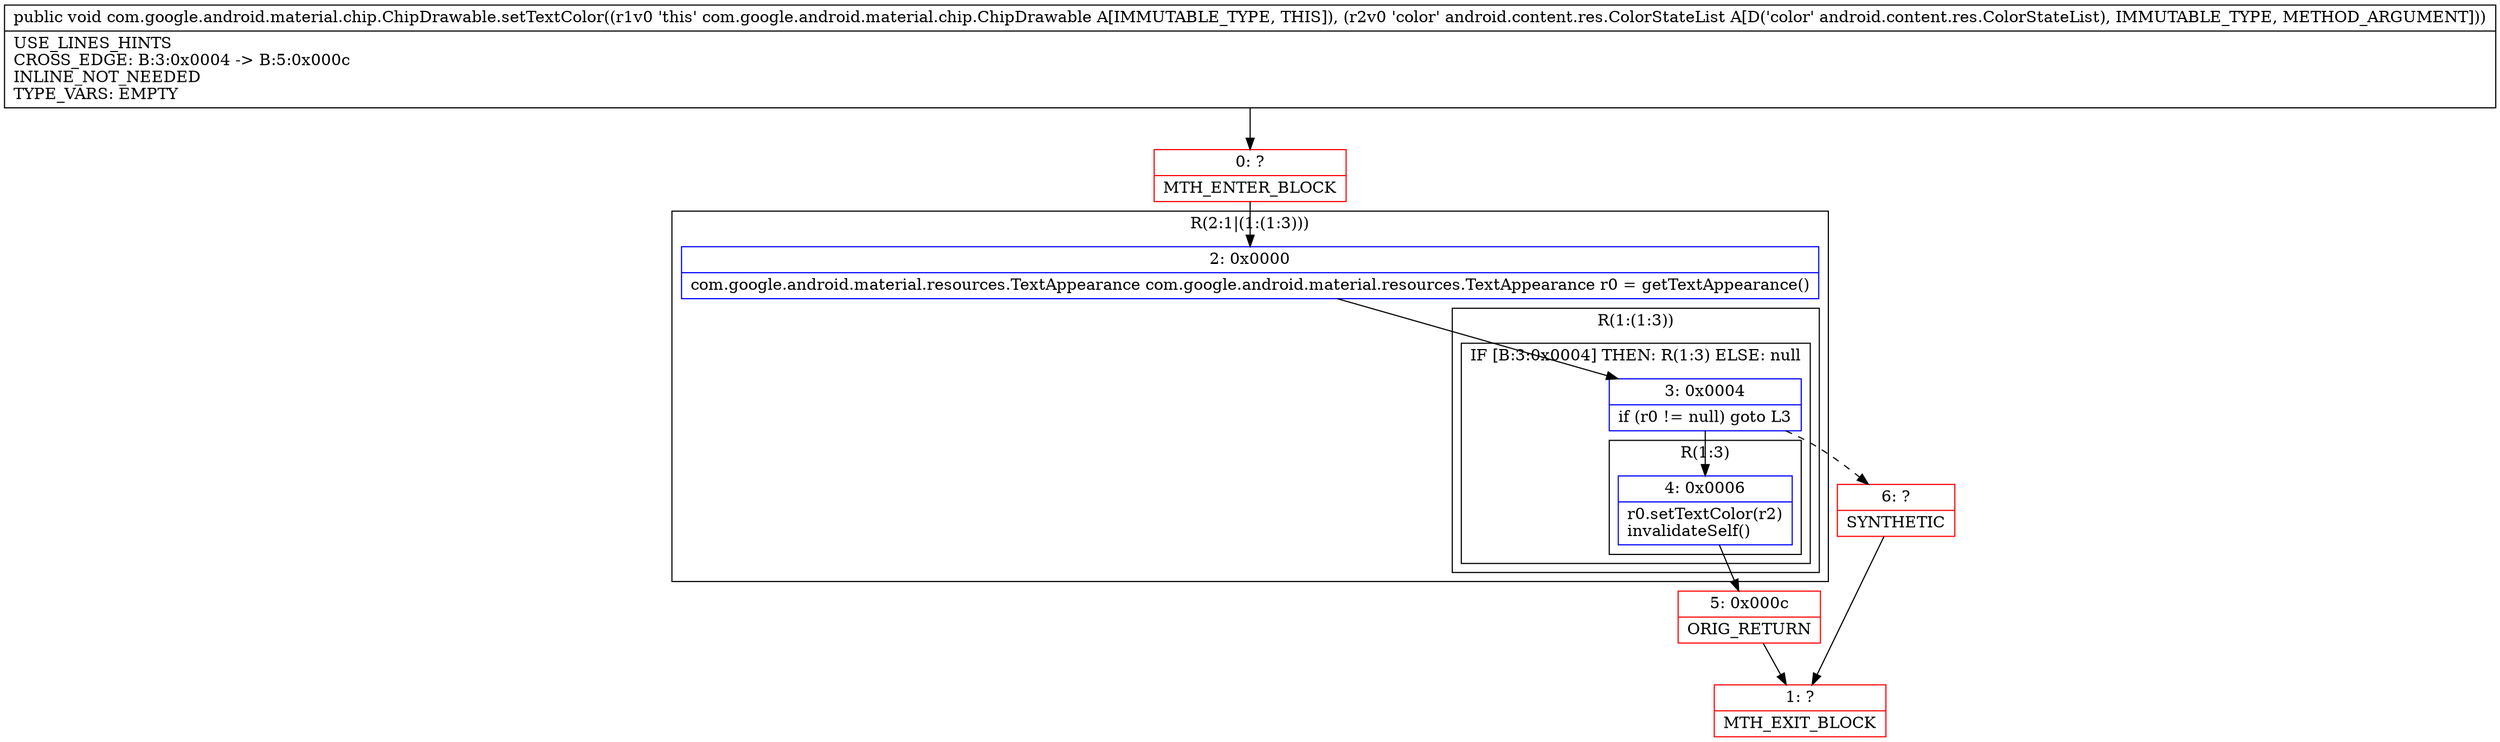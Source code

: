 digraph "CFG forcom.google.android.material.chip.ChipDrawable.setTextColor(Landroid\/content\/res\/ColorStateList;)V" {
subgraph cluster_Region_409956049 {
label = "R(2:1|(1:(1:3)))";
node [shape=record,color=blue];
Node_2 [shape=record,label="{2\:\ 0x0000|com.google.android.material.resources.TextAppearance com.google.android.material.resources.TextAppearance r0 = getTextAppearance()\l}"];
subgraph cluster_Region_344820529 {
label = "R(1:(1:3))";
node [shape=record,color=blue];
subgraph cluster_IfRegion_1667489411 {
label = "IF [B:3:0x0004] THEN: R(1:3) ELSE: null";
node [shape=record,color=blue];
Node_3 [shape=record,label="{3\:\ 0x0004|if (r0 != null) goto L3\l}"];
subgraph cluster_Region_1397959248 {
label = "R(1:3)";
node [shape=record,color=blue];
Node_4 [shape=record,label="{4\:\ 0x0006|r0.setTextColor(r2)\linvalidateSelf()\l}"];
}
}
}
}
Node_0 [shape=record,color=red,label="{0\:\ ?|MTH_ENTER_BLOCK\l}"];
Node_5 [shape=record,color=red,label="{5\:\ 0x000c|ORIG_RETURN\l}"];
Node_1 [shape=record,color=red,label="{1\:\ ?|MTH_EXIT_BLOCK\l}"];
Node_6 [shape=record,color=red,label="{6\:\ ?|SYNTHETIC\l}"];
MethodNode[shape=record,label="{public void com.google.android.material.chip.ChipDrawable.setTextColor((r1v0 'this' com.google.android.material.chip.ChipDrawable A[IMMUTABLE_TYPE, THIS]), (r2v0 'color' android.content.res.ColorStateList A[D('color' android.content.res.ColorStateList), IMMUTABLE_TYPE, METHOD_ARGUMENT]))  | USE_LINES_HINTS\lCROSS_EDGE: B:3:0x0004 \-\> B:5:0x000c\lINLINE_NOT_NEEDED\lTYPE_VARS: EMPTY\l}"];
MethodNode -> Node_0;Node_2 -> Node_3;
Node_3 -> Node_4;
Node_3 -> Node_6[style=dashed];
Node_4 -> Node_5;
Node_0 -> Node_2;
Node_5 -> Node_1;
Node_6 -> Node_1;
}

